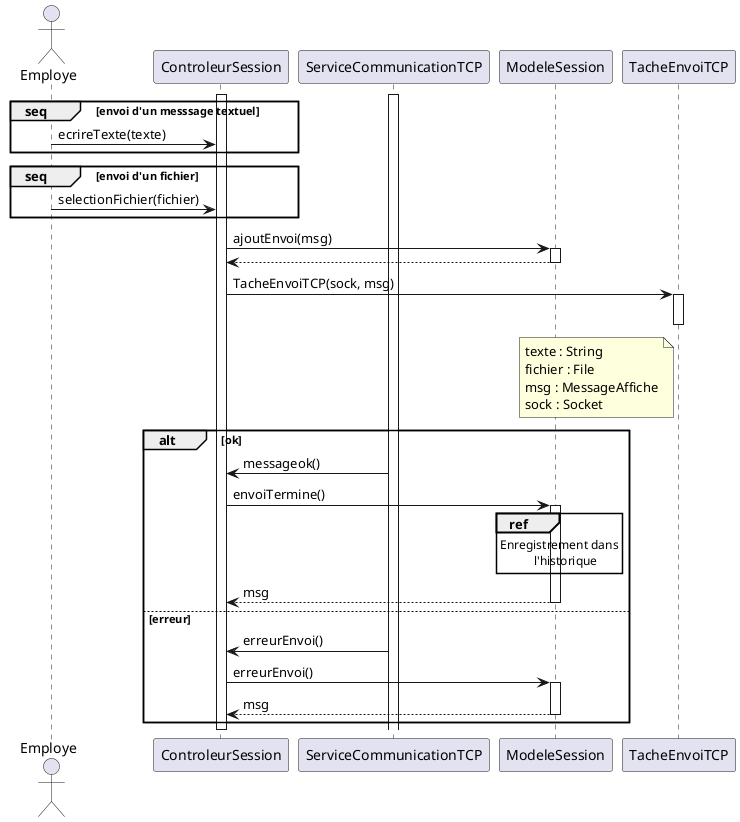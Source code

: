 @startuml envoi_message
actor Employe
activate ControleurSession
activate ServiceCommunicationTCP
group seq [envoi d'un messsage textuel]
    Employe -> ControleurSession : ecrireTexte(texte)
end
group seq [envoi d'un fichier]
    Employe -> ControleurSession : selectionFichier(fichier)
end
activate ControleurSession
ControleurSession -> ModeleSession : ajoutEnvoi(msg)
activate ModeleSession
ModeleSession --> ControleurSession
deactivate ModeleSession
ControleurSession -> TacheEnvoiTCP : TacheEnvoiTCP(sock, msg)
note left of TacheEnvoiTCP
texte : String
fichier : File
msg : MessageAffiche
sock : Socket
end note
activate TacheEnvoiTCP
deactivate TacheEnvoiTCP
alt ok
    ServiceCommunicationTCP -> ControleurSession : messageok()
    ControleurSession -> ModeleSession : envoiTermine()
    ref over ModeleSession
        Enregistrement dans
            l'historique
    end ref
    activate ModeleSession
    ModeleSession --> ControleurSession : msg
    deactivate ModeleSession
else erreur
    ServiceCommunicationTCP -> ControleurSession : erreurEnvoi()
    ControleurSession -> ModeleSession : erreurEnvoi()
    activate ModeleSession
    ModeleSession --> ControleurSession : msg
    deactivate ModeleSession
end
deactivate ControleurSession
@enduml
